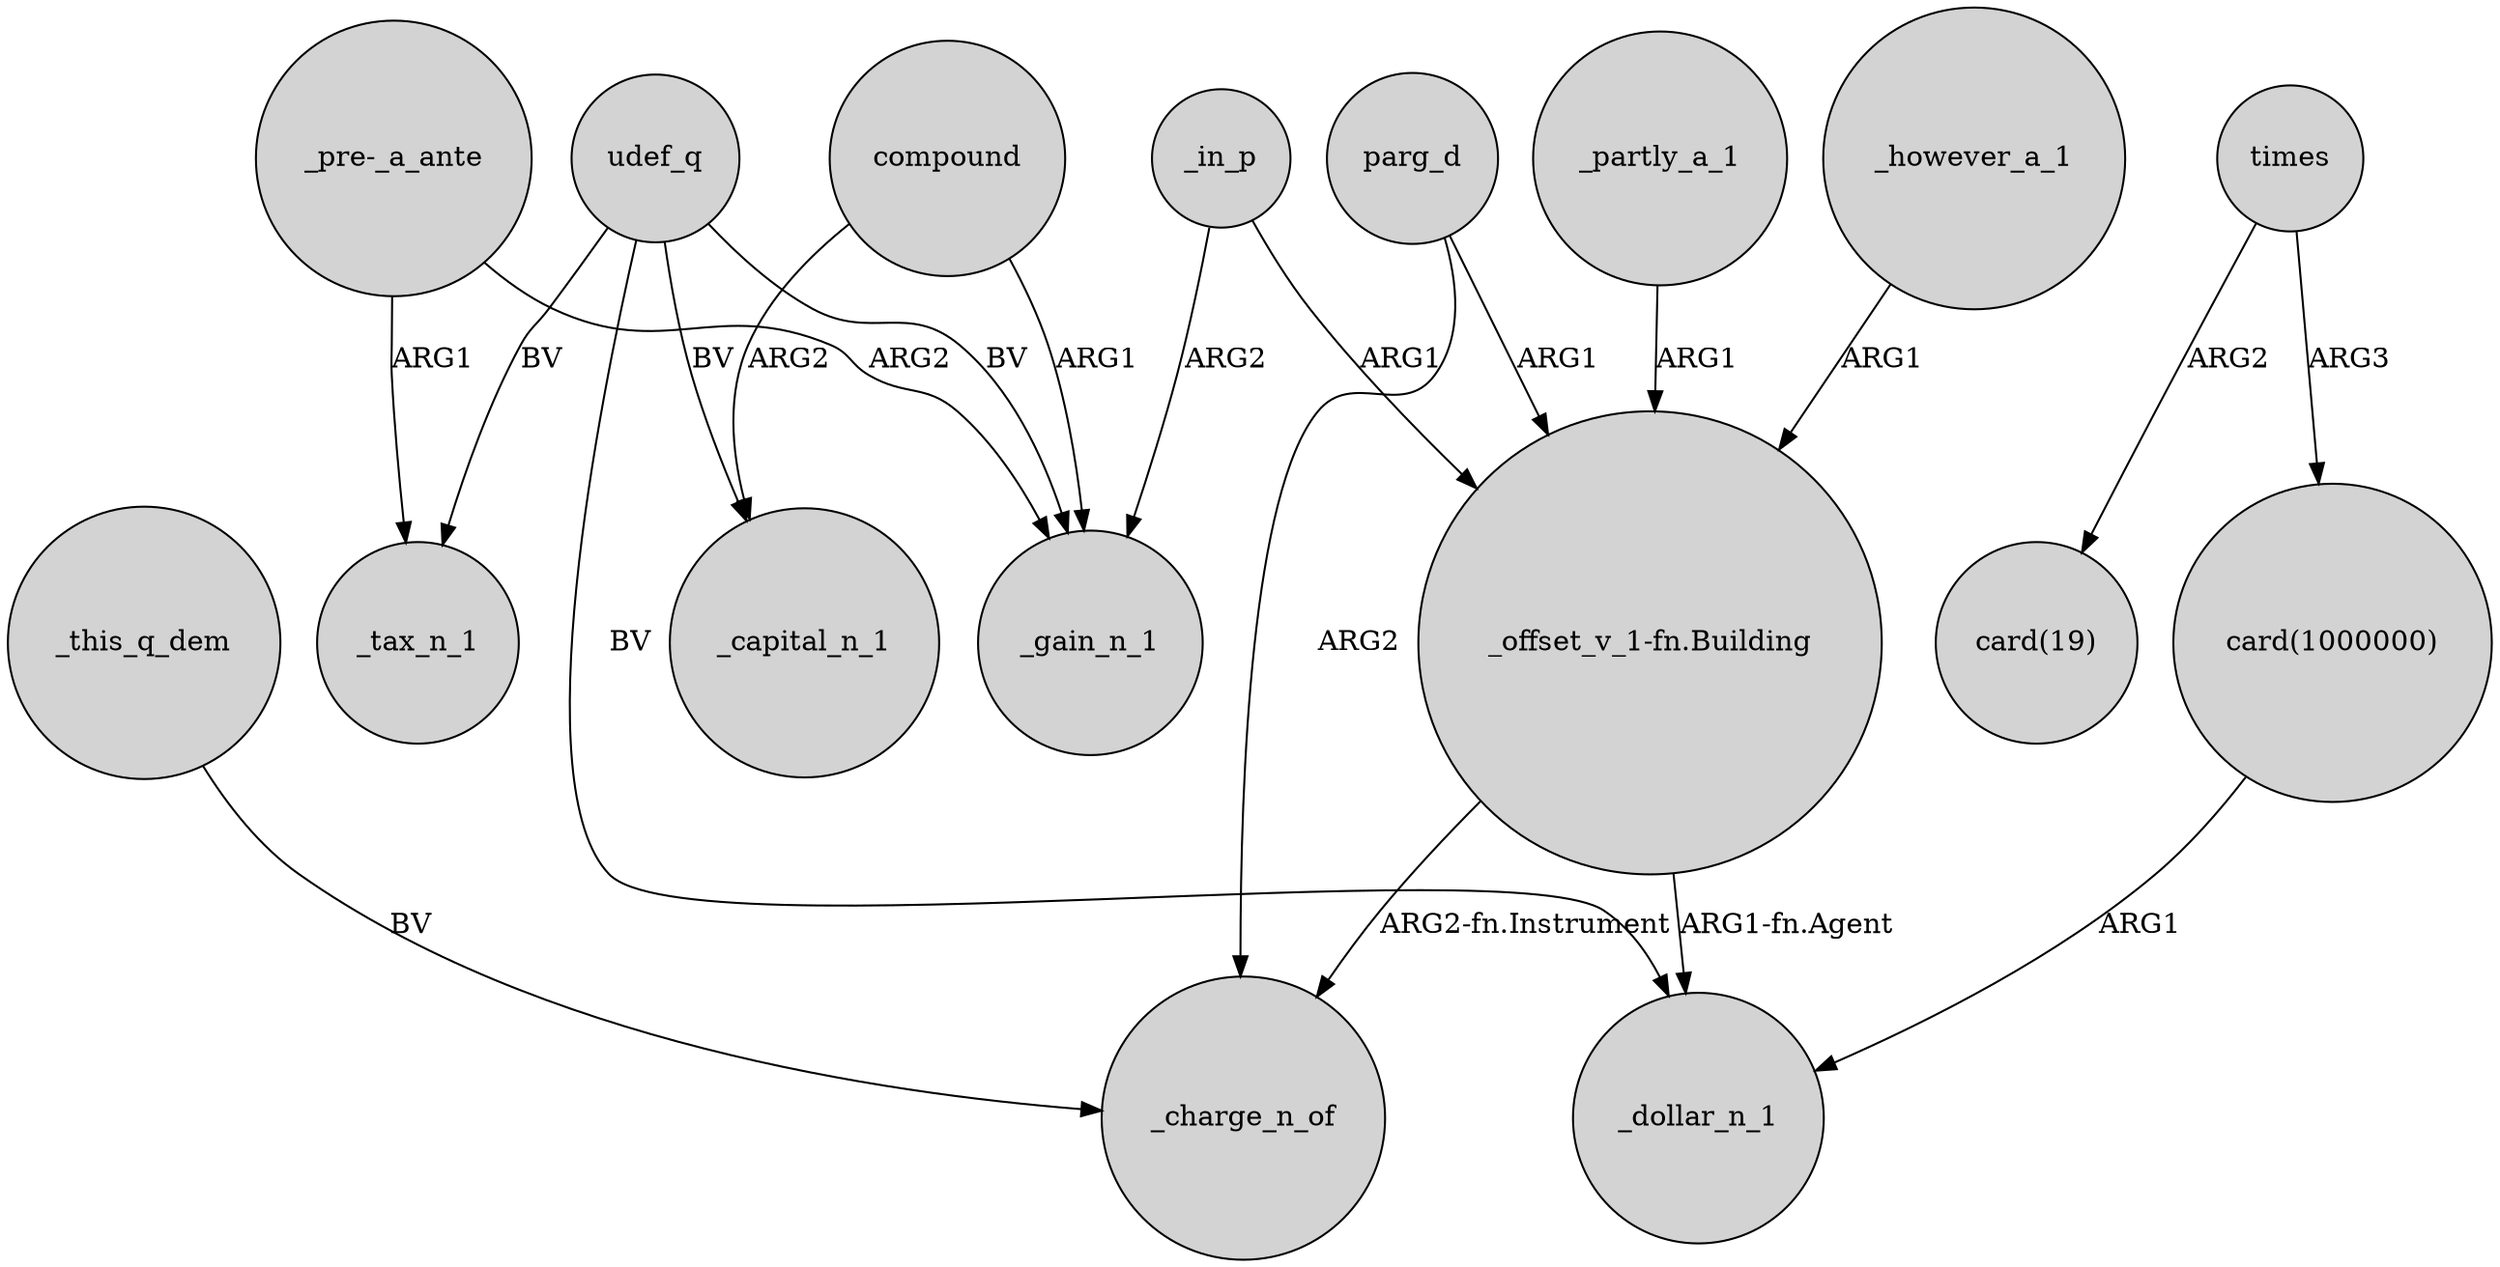 digraph {
	node [shape=circle style=filled]
	"_offset_v_1-fn.Building" -> _charge_n_of [label="ARG2-fn.Instrument"]
	parg_d -> "_offset_v_1-fn.Building" [label=ARG1]
	_partly_a_1 -> "_offset_v_1-fn.Building" [label=ARG1]
	"_offset_v_1-fn.Building" -> _dollar_n_1 [label="ARG1-fn.Agent"]
	udef_q -> _tax_n_1 [label=BV]
	times -> "card(1000000)" [label=ARG3]
	"_pre-_a_ante" -> _gain_n_1 [label=ARG2]
	_in_p -> "_offset_v_1-fn.Building" [label=ARG1]
	_this_q_dem -> _charge_n_of [label=BV]
	times -> "card(19)" [label=ARG2]
	udef_q -> _capital_n_1 [label=BV]
	_however_a_1 -> "_offset_v_1-fn.Building" [label=ARG1]
	udef_q -> _dollar_n_1 [label=BV]
	"card(1000000)" -> _dollar_n_1 [label=ARG1]
	_in_p -> _gain_n_1 [label=ARG2]
	"_pre-_a_ante" -> _tax_n_1 [label=ARG1]
	compound -> _capital_n_1 [label=ARG2]
	compound -> _gain_n_1 [label=ARG1]
	parg_d -> _charge_n_of [label=ARG2]
	udef_q -> _gain_n_1 [label=BV]
}
